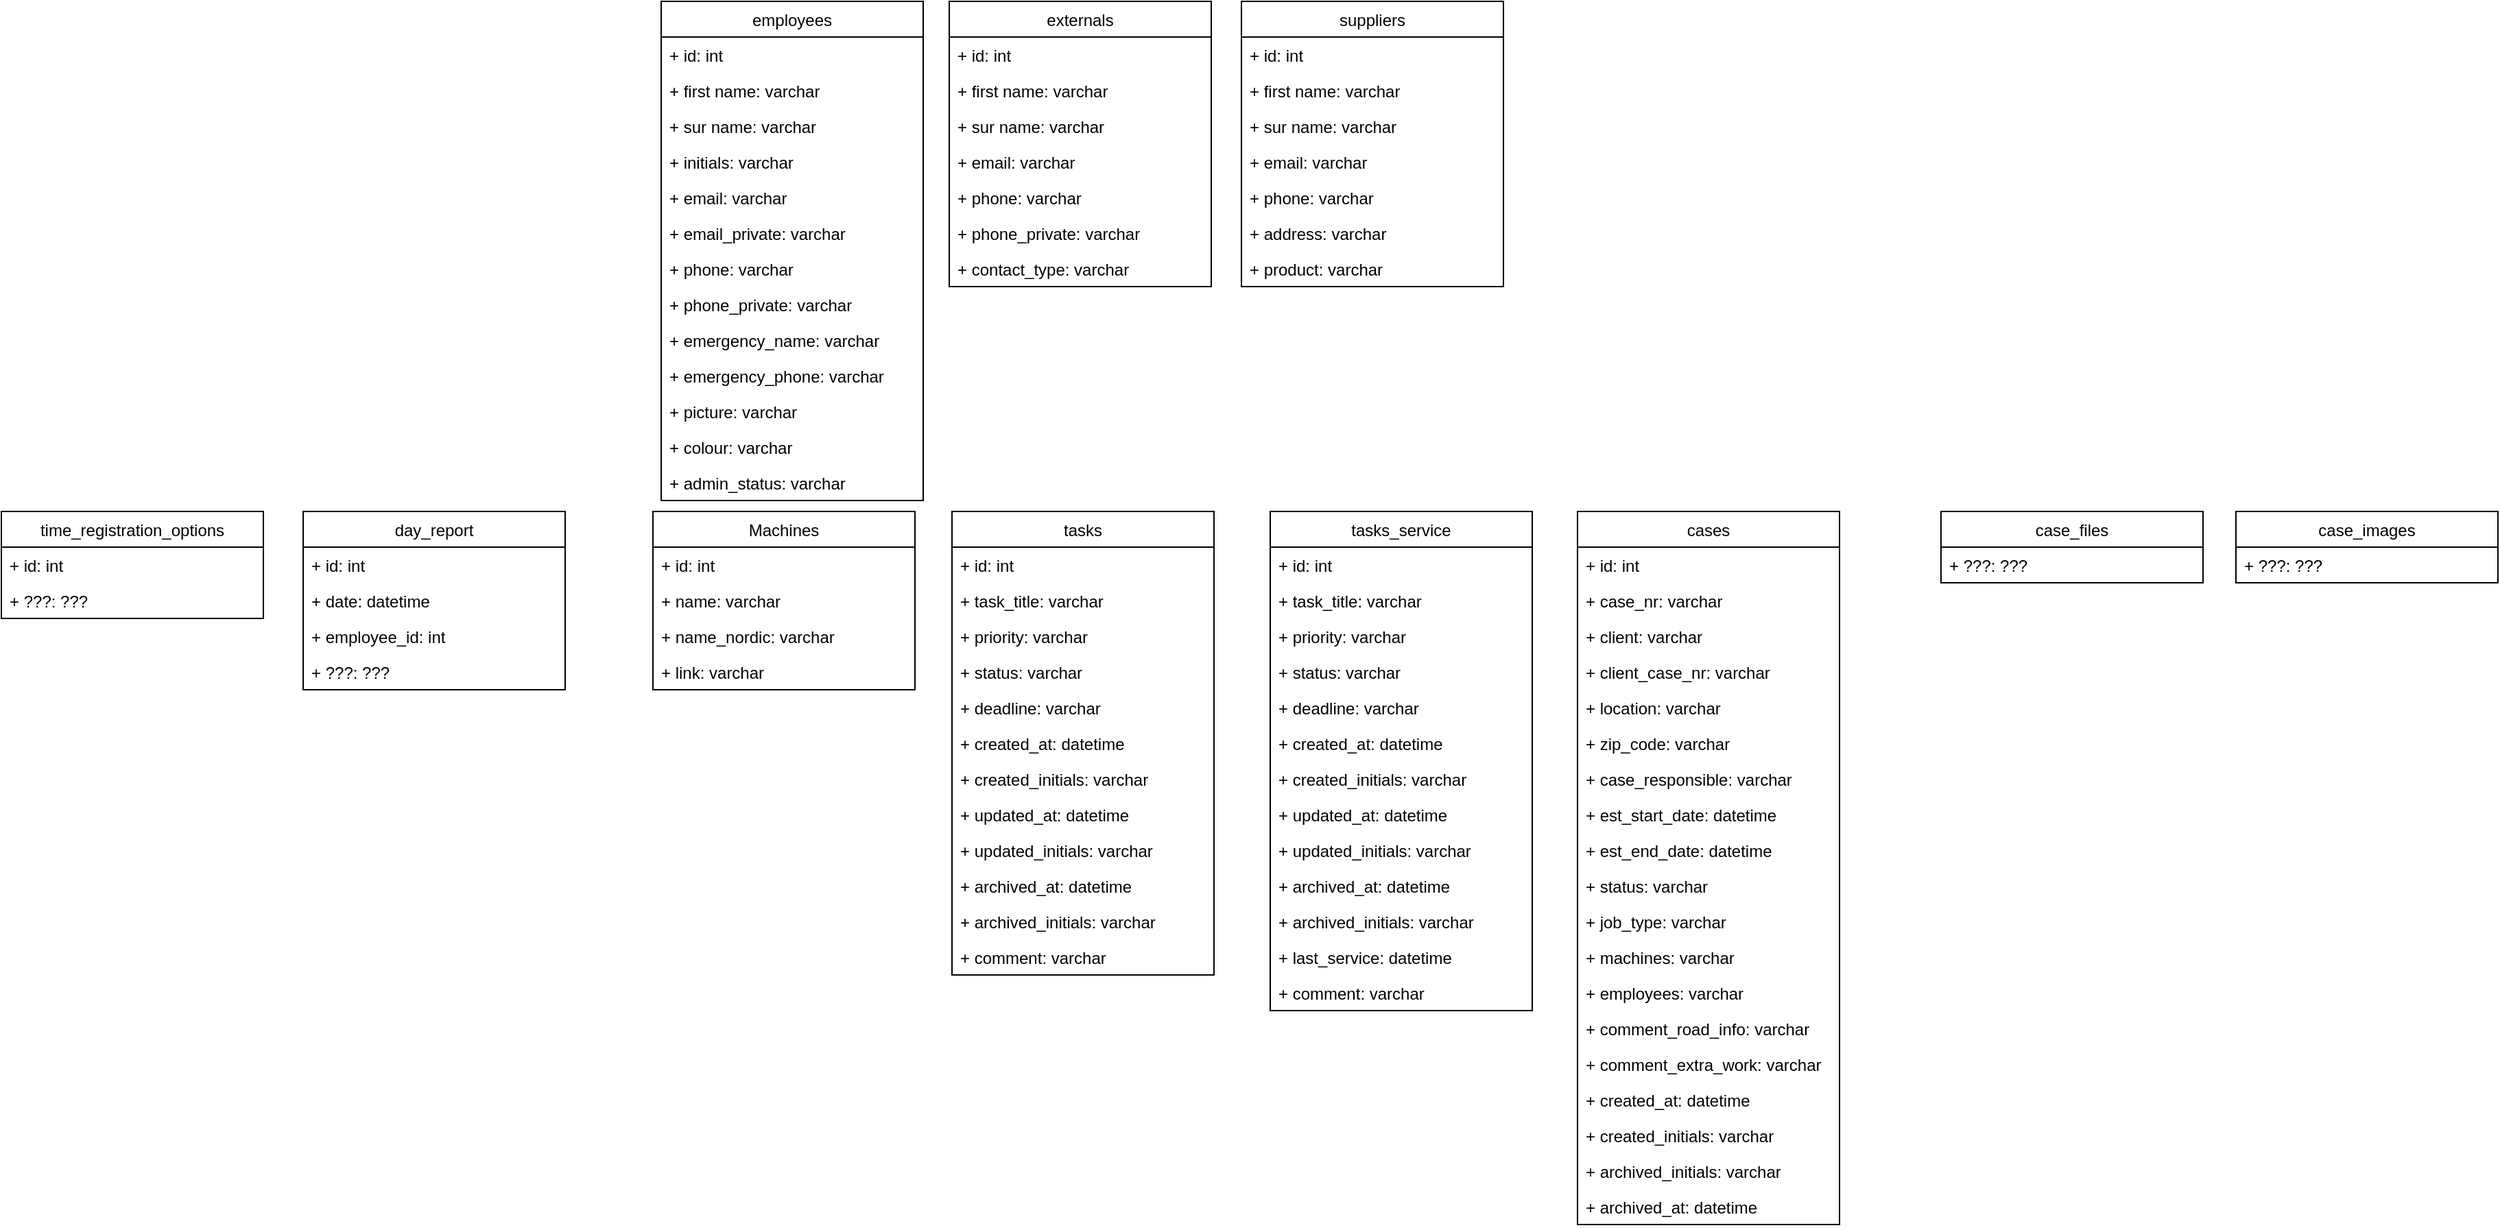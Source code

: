 <mxfile version="16.6.6" type="device"><diagram id="5ebCrU_li-cVDPXb58gY" name="Page-1"><mxGraphModel dx="1169" dy="425" grid="0" gridSize="10" guides="1" tooltips="1" connect="1" arrows="1" fold="1" page="0" pageScale="1" pageWidth="850" pageHeight="1100" math="0" shadow="0"><root><mxCell id="0"/><mxCell id="1" parent="0"/><mxCell id="vufqgE5k9UfCenkOg1Fe-7" value="employees" style="swimlane;fontStyle=0;childLayout=stackLayout;horizontal=1;startSize=26;fillColor=none;horizontalStack=0;resizeParent=1;resizeParentMax=0;resizeLast=0;collapsible=1;marginBottom=0;" parent="1" vertex="1"><mxGeometry x="135" y="353" width="191" height="364" as="geometry"/></mxCell><mxCell id="vufqgE5k9UfCenkOg1Fe-122" value="+ id: int" style="text;strokeColor=none;fillColor=none;align=left;verticalAlign=top;spacingLeft=4;spacingRight=4;overflow=hidden;rotatable=0;points=[[0,0.5],[1,0.5]];portConstraint=eastwest;" parent="vufqgE5k9UfCenkOg1Fe-7" vertex="1"><mxGeometry y="26" width="191" height="26" as="geometry"/></mxCell><mxCell id="vufqgE5k9UfCenkOg1Fe-8" value="+ first name: varchar" style="text;strokeColor=none;fillColor=none;align=left;verticalAlign=top;spacingLeft=4;spacingRight=4;overflow=hidden;rotatable=0;points=[[0,0.5],[1,0.5]];portConstraint=eastwest;" parent="vufqgE5k9UfCenkOg1Fe-7" vertex="1"><mxGeometry y="52" width="191" height="26" as="geometry"/></mxCell><mxCell id="vufqgE5k9UfCenkOg1Fe-9" value="+ sur name: varchar" style="text;strokeColor=none;fillColor=none;align=left;verticalAlign=top;spacingLeft=4;spacingRight=4;overflow=hidden;rotatable=0;points=[[0,0.5],[1,0.5]];portConstraint=eastwest;" parent="vufqgE5k9UfCenkOg1Fe-7" vertex="1"><mxGeometry y="78" width="191" height="26" as="geometry"/></mxCell><mxCell id="vufqgE5k9UfCenkOg1Fe-10" value="+ initials: varchar" style="text;strokeColor=none;fillColor=none;align=left;verticalAlign=top;spacingLeft=4;spacingRight=4;overflow=hidden;rotatable=0;points=[[0,0.5],[1,0.5]];portConstraint=eastwest;" parent="vufqgE5k9UfCenkOg1Fe-7" vertex="1"><mxGeometry y="104" width="191" height="26" as="geometry"/></mxCell><mxCell id="vufqgE5k9UfCenkOg1Fe-11" value="+ email: varchar" style="text;strokeColor=none;fillColor=none;align=left;verticalAlign=top;spacingLeft=4;spacingRight=4;overflow=hidden;rotatable=0;points=[[0,0.5],[1,0.5]];portConstraint=eastwest;" parent="vufqgE5k9UfCenkOg1Fe-7" vertex="1"><mxGeometry y="130" width="191" height="26" as="geometry"/></mxCell><mxCell id="vufqgE5k9UfCenkOg1Fe-14" value="+ email_private: varchar" style="text;strokeColor=none;fillColor=none;align=left;verticalAlign=top;spacingLeft=4;spacingRight=4;overflow=hidden;rotatable=0;points=[[0,0.5],[1,0.5]];portConstraint=eastwest;" parent="vufqgE5k9UfCenkOg1Fe-7" vertex="1"><mxGeometry y="156" width="191" height="26" as="geometry"/></mxCell><mxCell id="vufqgE5k9UfCenkOg1Fe-16" value="+ phone: varchar" style="text;strokeColor=none;fillColor=none;align=left;verticalAlign=top;spacingLeft=4;spacingRight=4;overflow=hidden;rotatable=0;points=[[0,0.5],[1,0.5]];portConstraint=eastwest;" parent="vufqgE5k9UfCenkOg1Fe-7" vertex="1"><mxGeometry y="182" width="191" height="26" as="geometry"/></mxCell><mxCell id="vufqgE5k9UfCenkOg1Fe-12" value="+ phone_private: varchar" style="text;strokeColor=none;fillColor=none;align=left;verticalAlign=top;spacingLeft=4;spacingRight=4;overflow=hidden;rotatable=0;points=[[0,0.5],[1,0.5]];portConstraint=eastwest;" parent="vufqgE5k9UfCenkOg1Fe-7" vertex="1"><mxGeometry y="208" width="191" height="26" as="geometry"/></mxCell><mxCell id="vufqgE5k9UfCenkOg1Fe-13" value="+ emergency_name: varchar" style="text;strokeColor=none;fillColor=none;align=left;verticalAlign=top;spacingLeft=4;spacingRight=4;overflow=hidden;rotatable=0;points=[[0,0.5],[1,0.5]];portConstraint=eastwest;" parent="vufqgE5k9UfCenkOg1Fe-7" vertex="1"><mxGeometry y="234" width="191" height="26" as="geometry"/></mxCell><mxCell id="vufqgE5k9UfCenkOg1Fe-17" value="+ emergency_phone: varchar" style="text;strokeColor=none;fillColor=none;align=left;verticalAlign=top;spacingLeft=4;spacingRight=4;overflow=hidden;rotatable=0;points=[[0,0.5],[1,0.5]];portConstraint=eastwest;" parent="vufqgE5k9UfCenkOg1Fe-7" vertex="1"><mxGeometry y="260" width="191" height="26" as="geometry"/></mxCell><mxCell id="vufqgE5k9UfCenkOg1Fe-18" value="+ picture: varchar" style="text;strokeColor=none;fillColor=none;align=left;verticalAlign=top;spacingLeft=4;spacingRight=4;overflow=hidden;rotatable=0;points=[[0,0.5],[1,0.5]];portConstraint=eastwest;" parent="vufqgE5k9UfCenkOg1Fe-7" vertex="1"><mxGeometry y="286" width="191" height="26" as="geometry"/></mxCell><mxCell id="M8L7dJY6xailNeIMemnj-1" value="+ colour: varchar" style="text;strokeColor=none;fillColor=none;align=left;verticalAlign=top;spacingLeft=4;spacingRight=4;overflow=hidden;rotatable=0;points=[[0,0.5],[1,0.5]];portConstraint=eastwest;" vertex="1" parent="vufqgE5k9UfCenkOg1Fe-7"><mxGeometry y="312" width="191" height="26" as="geometry"/></mxCell><mxCell id="vufqgE5k9UfCenkOg1Fe-19" value="+ admin_status: varchar" style="text;strokeColor=none;fillColor=none;align=left;verticalAlign=top;spacingLeft=4;spacingRight=4;overflow=hidden;rotatable=0;points=[[0,0.5],[1,0.5]];portConstraint=eastwest;" parent="vufqgE5k9UfCenkOg1Fe-7" vertex="1"><mxGeometry y="338" width="191" height="26" as="geometry"/></mxCell><mxCell id="vufqgE5k9UfCenkOg1Fe-20" value="externals" style="swimlane;fontStyle=0;childLayout=stackLayout;horizontal=1;startSize=26;fillColor=none;horizontalStack=0;resizeParent=1;resizeParentMax=0;resizeLast=0;collapsible=1;marginBottom=0;" parent="1" vertex="1"><mxGeometry x="345" y="353" width="191" height="208" as="geometry"/></mxCell><mxCell id="vufqgE5k9UfCenkOg1Fe-123" value="+ id: int" style="text;strokeColor=none;fillColor=none;align=left;verticalAlign=top;spacingLeft=4;spacingRight=4;overflow=hidden;rotatable=0;points=[[0,0.5],[1,0.5]];portConstraint=eastwest;" parent="vufqgE5k9UfCenkOg1Fe-20" vertex="1"><mxGeometry y="26" width="191" height="26" as="geometry"/></mxCell><mxCell id="vufqgE5k9UfCenkOg1Fe-21" value="+ first name: varchar" style="text;strokeColor=none;fillColor=none;align=left;verticalAlign=top;spacingLeft=4;spacingRight=4;overflow=hidden;rotatable=0;points=[[0,0.5],[1,0.5]];portConstraint=eastwest;" parent="vufqgE5k9UfCenkOg1Fe-20" vertex="1"><mxGeometry y="52" width="191" height="26" as="geometry"/></mxCell><mxCell id="vufqgE5k9UfCenkOg1Fe-22" value="+ sur name: varchar" style="text;strokeColor=none;fillColor=none;align=left;verticalAlign=top;spacingLeft=4;spacingRight=4;overflow=hidden;rotatable=0;points=[[0,0.5],[1,0.5]];portConstraint=eastwest;" parent="vufqgE5k9UfCenkOg1Fe-20" vertex="1"><mxGeometry y="78" width="191" height="26" as="geometry"/></mxCell><mxCell id="vufqgE5k9UfCenkOg1Fe-24" value="+ email: varchar" style="text;strokeColor=none;fillColor=none;align=left;verticalAlign=top;spacingLeft=4;spacingRight=4;overflow=hidden;rotatable=0;points=[[0,0.5],[1,0.5]];portConstraint=eastwest;" parent="vufqgE5k9UfCenkOg1Fe-20" vertex="1"><mxGeometry y="104" width="191" height="26" as="geometry"/></mxCell><mxCell id="vufqgE5k9UfCenkOg1Fe-26" value="+ phone: varchar" style="text;strokeColor=none;fillColor=none;align=left;verticalAlign=top;spacingLeft=4;spacingRight=4;overflow=hidden;rotatable=0;points=[[0,0.5],[1,0.5]];portConstraint=eastwest;" parent="vufqgE5k9UfCenkOg1Fe-20" vertex="1"><mxGeometry y="130" width="191" height="26" as="geometry"/></mxCell><mxCell id="vufqgE5k9UfCenkOg1Fe-27" value="+ phone_private: varchar" style="text;strokeColor=none;fillColor=none;align=left;verticalAlign=top;spacingLeft=4;spacingRight=4;overflow=hidden;rotatable=0;points=[[0,0.5],[1,0.5]];portConstraint=eastwest;" parent="vufqgE5k9UfCenkOg1Fe-20" vertex="1"><mxGeometry y="156" width="191" height="26" as="geometry"/></mxCell><mxCell id="vufqgE5k9UfCenkOg1Fe-32" value="+ contact_type: varchar" style="text;strokeColor=none;fillColor=none;align=left;verticalAlign=top;spacingLeft=4;spacingRight=4;overflow=hidden;rotatable=0;points=[[0,0.5],[1,0.5]];portConstraint=eastwest;" parent="vufqgE5k9UfCenkOg1Fe-20" vertex="1"><mxGeometry y="182" width="191" height="26" as="geometry"/></mxCell><mxCell id="vufqgE5k9UfCenkOg1Fe-33" value="suppliers" style="swimlane;fontStyle=0;childLayout=stackLayout;horizontal=1;startSize=26;fillColor=none;horizontalStack=0;resizeParent=1;resizeParentMax=0;resizeLast=0;collapsible=1;marginBottom=0;" parent="1" vertex="1"><mxGeometry x="558" y="353" width="191" height="208" as="geometry"/></mxCell><mxCell id="vufqgE5k9UfCenkOg1Fe-124" value="+ id: int" style="text;strokeColor=none;fillColor=none;align=left;verticalAlign=top;spacingLeft=4;spacingRight=4;overflow=hidden;rotatable=0;points=[[0,0.5],[1,0.5]];portConstraint=eastwest;" parent="vufqgE5k9UfCenkOg1Fe-33" vertex="1"><mxGeometry y="26" width="191" height="26" as="geometry"/></mxCell><mxCell id="vufqgE5k9UfCenkOg1Fe-34" value="+ first name: varchar" style="text;strokeColor=none;fillColor=none;align=left;verticalAlign=top;spacingLeft=4;spacingRight=4;overflow=hidden;rotatable=0;points=[[0,0.5],[1,0.5]];portConstraint=eastwest;" parent="vufqgE5k9UfCenkOg1Fe-33" vertex="1"><mxGeometry y="52" width="191" height="26" as="geometry"/></mxCell><mxCell id="vufqgE5k9UfCenkOg1Fe-35" value="+ sur name: varchar" style="text;strokeColor=none;fillColor=none;align=left;verticalAlign=top;spacingLeft=4;spacingRight=4;overflow=hidden;rotatable=0;points=[[0,0.5],[1,0.5]];portConstraint=eastwest;" parent="vufqgE5k9UfCenkOg1Fe-33" vertex="1"><mxGeometry y="78" width="191" height="26" as="geometry"/></mxCell><mxCell id="vufqgE5k9UfCenkOg1Fe-36" value="+ email: varchar" style="text;strokeColor=none;fillColor=none;align=left;verticalAlign=top;spacingLeft=4;spacingRight=4;overflow=hidden;rotatable=0;points=[[0,0.5],[1,0.5]];portConstraint=eastwest;" parent="vufqgE5k9UfCenkOg1Fe-33" vertex="1"><mxGeometry y="104" width="191" height="26" as="geometry"/></mxCell><mxCell id="vufqgE5k9UfCenkOg1Fe-37" value="+ phone: varchar" style="text;strokeColor=none;fillColor=none;align=left;verticalAlign=top;spacingLeft=4;spacingRight=4;overflow=hidden;rotatable=0;points=[[0,0.5],[1,0.5]];portConstraint=eastwest;" parent="vufqgE5k9UfCenkOg1Fe-33" vertex="1"><mxGeometry y="130" width="191" height="26" as="geometry"/></mxCell><mxCell id="vufqgE5k9UfCenkOg1Fe-38" value="+ address: varchar" style="text;strokeColor=none;fillColor=none;align=left;verticalAlign=top;spacingLeft=4;spacingRight=4;overflow=hidden;rotatable=0;points=[[0,0.5],[1,0.5]];portConstraint=eastwest;" parent="vufqgE5k9UfCenkOg1Fe-33" vertex="1"><mxGeometry y="156" width="191" height="26" as="geometry"/></mxCell><mxCell id="vufqgE5k9UfCenkOg1Fe-39" value="+ product: varchar" style="text;strokeColor=none;fillColor=none;align=left;verticalAlign=top;spacingLeft=4;spacingRight=4;overflow=hidden;rotatable=0;points=[[0,0.5],[1,0.5]];portConstraint=eastwest;" parent="vufqgE5k9UfCenkOg1Fe-33" vertex="1"><mxGeometry y="182" width="191" height="26" as="geometry"/></mxCell><mxCell id="vufqgE5k9UfCenkOg1Fe-40" value="Machines" style="swimlane;fontStyle=0;childLayout=stackLayout;horizontal=1;startSize=26;fillColor=none;horizontalStack=0;resizeParent=1;resizeParentMax=0;resizeLast=0;collapsible=1;marginBottom=0;" parent="1" vertex="1"><mxGeometry x="129" y="725" width="191" height="130" as="geometry"/></mxCell><mxCell id="vufqgE5k9UfCenkOg1Fe-121" value="+ id: int" style="text;strokeColor=none;fillColor=none;align=left;verticalAlign=top;spacingLeft=4;spacingRight=4;overflow=hidden;rotatable=0;points=[[0,0.5],[1,0.5]];portConstraint=eastwest;" parent="vufqgE5k9UfCenkOg1Fe-40" vertex="1"><mxGeometry y="26" width="191" height="26" as="geometry"/></mxCell><mxCell id="vufqgE5k9UfCenkOg1Fe-41" value="+ name: varchar" style="text;strokeColor=none;fillColor=none;align=left;verticalAlign=top;spacingLeft=4;spacingRight=4;overflow=hidden;rotatable=0;points=[[0,0.5],[1,0.5]];portConstraint=eastwest;" parent="vufqgE5k9UfCenkOg1Fe-40" vertex="1"><mxGeometry y="52" width="191" height="26" as="geometry"/></mxCell><mxCell id="vufqgE5k9UfCenkOg1Fe-42" value="+ name_nordic: varchar" style="text;strokeColor=none;fillColor=none;align=left;verticalAlign=top;spacingLeft=4;spacingRight=4;overflow=hidden;rotatable=0;points=[[0,0.5],[1,0.5]];portConstraint=eastwest;" parent="vufqgE5k9UfCenkOg1Fe-40" vertex="1"><mxGeometry y="78" width="191" height="26" as="geometry"/></mxCell><mxCell id="vufqgE5k9UfCenkOg1Fe-43" value="+ link: varchar" style="text;strokeColor=none;fillColor=none;align=left;verticalAlign=top;spacingLeft=4;spacingRight=4;overflow=hidden;rotatable=0;points=[[0,0.5],[1,0.5]];portConstraint=eastwest;" parent="vufqgE5k9UfCenkOg1Fe-40" vertex="1"><mxGeometry y="104" width="191" height="26" as="geometry"/></mxCell><mxCell id="vufqgE5k9UfCenkOg1Fe-47" value="tasks" style="swimlane;fontStyle=0;childLayout=stackLayout;horizontal=1;startSize=26;fillColor=none;horizontalStack=0;resizeParent=1;resizeParentMax=0;resizeLast=0;collapsible=1;marginBottom=0;" parent="1" vertex="1"><mxGeometry x="347" y="725" width="191" height="338" as="geometry"/></mxCell><mxCell id="vufqgE5k9UfCenkOg1Fe-120" value="+ id: int" style="text;strokeColor=none;fillColor=none;align=left;verticalAlign=top;spacingLeft=4;spacingRight=4;overflow=hidden;rotatable=0;points=[[0,0.5],[1,0.5]];portConstraint=eastwest;" parent="vufqgE5k9UfCenkOg1Fe-47" vertex="1"><mxGeometry y="26" width="191" height="26" as="geometry"/></mxCell><mxCell id="vufqgE5k9UfCenkOg1Fe-48" value="+ task_title: varchar" style="text;strokeColor=none;fillColor=none;align=left;verticalAlign=top;spacingLeft=4;spacingRight=4;overflow=hidden;rotatable=0;points=[[0,0.5],[1,0.5]];portConstraint=eastwest;" parent="vufqgE5k9UfCenkOg1Fe-47" vertex="1"><mxGeometry y="52" width="191" height="26" as="geometry"/></mxCell><mxCell id="vufqgE5k9UfCenkOg1Fe-49" value="+ priority: varchar" style="text;strokeColor=none;fillColor=none;align=left;verticalAlign=top;spacingLeft=4;spacingRight=4;overflow=hidden;rotatable=0;points=[[0,0.5],[1,0.5]];portConstraint=eastwest;" parent="vufqgE5k9UfCenkOg1Fe-47" vertex="1"><mxGeometry y="78" width="191" height="26" as="geometry"/></mxCell><mxCell id="vufqgE5k9UfCenkOg1Fe-50" value="+ status: varchar" style="text;strokeColor=none;fillColor=none;align=left;verticalAlign=top;spacingLeft=4;spacingRight=4;overflow=hidden;rotatable=0;points=[[0,0.5],[1,0.5]];portConstraint=eastwest;" parent="vufqgE5k9UfCenkOg1Fe-47" vertex="1"><mxGeometry y="104" width="191" height="26" as="geometry"/></mxCell><mxCell id="vufqgE5k9UfCenkOg1Fe-51" value="+ deadline: varchar" style="text;strokeColor=none;fillColor=none;align=left;verticalAlign=top;spacingLeft=4;spacingRight=4;overflow=hidden;rotatable=0;points=[[0,0.5],[1,0.5]];portConstraint=eastwest;" parent="vufqgE5k9UfCenkOg1Fe-47" vertex="1"><mxGeometry y="130" width="191" height="26" as="geometry"/></mxCell><mxCell id="vufqgE5k9UfCenkOg1Fe-54" value="+ created_at: datetime" style="text;strokeColor=none;fillColor=none;align=left;verticalAlign=top;spacingLeft=4;spacingRight=4;overflow=hidden;rotatable=0;points=[[0,0.5],[1,0.5]];portConstraint=eastwest;" parent="vufqgE5k9UfCenkOg1Fe-47" vertex="1"><mxGeometry y="156" width="191" height="26" as="geometry"/></mxCell><mxCell id="vufqgE5k9UfCenkOg1Fe-55" value="+ created_initials: varchar" style="text;strokeColor=none;fillColor=none;align=left;verticalAlign=top;spacingLeft=4;spacingRight=4;overflow=hidden;rotatable=0;points=[[0,0.5],[1,0.5]];portConstraint=eastwest;" parent="vufqgE5k9UfCenkOg1Fe-47" vertex="1"><mxGeometry y="182" width="191" height="26" as="geometry"/></mxCell><mxCell id="vufqgE5k9UfCenkOg1Fe-53" value="+ updated_at: datetime" style="text;strokeColor=none;fillColor=none;align=left;verticalAlign=top;spacingLeft=4;spacingRight=4;overflow=hidden;rotatable=0;points=[[0,0.5],[1,0.5]];portConstraint=eastwest;" parent="vufqgE5k9UfCenkOg1Fe-47" vertex="1"><mxGeometry y="208" width="191" height="26" as="geometry"/></mxCell><mxCell id="vufqgE5k9UfCenkOg1Fe-52" value="+ updated_initials: varchar" style="text;strokeColor=none;fillColor=none;align=left;verticalAlign=top;spacingLeft=4;spacingRight=4;overflow=hidden;rotatable=0;points=[[0,0.5],[1,0.5]];portConstraint=eastwest;" parent="vufqgE5k9UfCenkOg1Fe-47" vertex="1"><mxGeometry y="234" width="191" height="26" as="geometry"/></mxCell><mxCell id="vufqgE5k9UfCenkOg1Fe-57" value="+ archived_at: datetime" style="text;strokeColor=none;fillColor=none;align=left;verticalAlign=top;spacingLeft=4;spacingRight=4;overflow=hidden;rotatable=0;points=[[0,0.5],[1,0.5]];portConstraint=eastwest;" parent="vufqgE5k9UfCenkOg1Fe-47" vertex="1"><mxGeometry y="260" width="191" height="26" as="geometry"/></mxCell><mxCell id="vufqgE5k9UfCenkOg1Fe-58" value="+ archived_initials: varchar" style="text;strokeColor=none;fillColor=none;align=left;verticalAlign=top;spacingLeft=4;spacingRight=4;overflow=hidden;rotatable=0;points=[[0,0.5],[1,0.5]];portConstraint=eastwest;" parent="vufqgE5k9UfCenkOg1Fe-47" vertex="1"><mxGeometry y="286" width="191" height="26" as="geometry"/></mxCell><mxCell id="vufqgE5k9UfCenkOg1Fe-56" value="+ comment: varchar" style="text;strokeColor=none;fillColor=none;align=left;verticalAlign=top;spacingLeft=4;spacingRight=4;overflow=hidden;rotatable=0;points=[[0,0.5],[1,0.5]];portConstraint=eastwest;" parent="vufqgE5k9UfCenkOg1Fe-47" vertex="1"><mxGeometry y="312" width="191" height="26" as="geometry"/></mxCell><mxCell id="vufqgE5k9UfCenkOg1Fe-59" value="tasks_service" style="swimlane;fontStyle=0;childLayout=stackLayout;horizontal=1;startSize=26;fillColor=none;horizontalStack=0;resizeParent=1;resizeParentMax=0;resizeLast=0;collapsible=1;marginBottom=0;" parent="1" vertex="1"><mxGeometry x="579" y="725" width="191" height="364" as="geometry"/></mxCell><mxCell id="vufqgE5k9UfCenkOg1Fe-119" value="+ id: int" style="text;strokeColor=none;fillColor=none;align=left;verticalAlign=top;spacingLeft=4;spacingRight=4;overflow=hidden;rotatable=0;points=[[0,0.5],[1,0.5]];portConstraint=eastwest;" parent="vufqgE5k9UfCenkOg1Fe-59" vertex="1"><mxGeometry y="26" width="191" height="26" as="geometry"/></mxCell><mxCell id="vufqgE5k9UfCenkOg1Fe-60" value="+ task_title: varchar" style="text;strokeColor=none;fillColor=none;align=left;verticalAlign=top;spacingLeft=4;spacingRight=4;overflow=hidden;rotatable=0;points=[[0,0.5],[1,0.5]];portConstraint=eastwest;" parent="vufqgE5k9UfCenkOg1Fe-59" vertex="1"><mxGeometry y="52" width="191" height="26" as="geometry"/></mxCell><mxCell id="vufqgE5k9UfCenkOg1Fe-61" value="+ priority: varchar" style="text;strokeColor=none;fillColor=none;align=left;verticalAlign=top;spacingLeft=4;spacingRight=4;overflow=hidden;rotatable=0;points=[[0,0.5],[1,0.5]];portConstraint=eastwest;" parent="vufqgE5k9UfCenkOg1Fe-59" vertex="1"><mxGeometry y="78" width="191" height="26" as="geometry"/></mxCell><mxCell id="vufqgE5k9UfCenkOg1Fe-62" value="+ status: varchar" style="text;strokeColor=none;fillColor=none;align=left;verticalAlign=top;spacingLeft=4;spacingRight=4;overflow=hidden;rotatable=0;points=[[0,0.5],[1,0.5]];portConstraint=eastwest;" parent="vufqgE5k9UfCenkOg1Fe-59" vertex="1"><mxGeometry y="104" width="191" height="26" as="geometry"/></mxCell><mxCell id="vufqgE5k9UfCenkOg1Fe-63" value="+ deadline: varchar" style="text;strokeColor=none;fillColor=none;align=left;verticalAlign=top;spacingLeft=4;spacingRight=4;overflow=hidden;rotatable=0;points=[[0,0.5],[1,0.5]];portConstraint=eastwest;" parent="vufqgE5k9UfCenkOg1Fe-59" vertex="1"><mxGeometry y="130" width="191" height="26" as="geometry"/></mxCell><mxCell id="vufqgE5k9UfCenkOg1Fe-64" value="+ created_at: datetime" style="text;strokeColor=none;fillColor=none;align=left;verticalAlign=top;spacingLeft=4;spacingRight=4;overflow=hidden;rotatable=0;points=[[0,0.5],[1,0.5]];portConstraint=eastwest;" parent="vufqgE5k9UfCenkOg1Fe-59" vertex="1"><mxGeometry y="156" width="191" height="26" as="geometry"/></mxCell><mxCell id="vufqgE5k9UfCenkOg1Fe-65" value="+ created_initials: varchar" style="text;strokeColor=none;fillColor=none;align=left;verticalAlign=top;spacingLeft=4;spacingRight=4;overflow=hidden;rotatable=0;points=[[0,0.5],[1,0.5]];portConstraint=eastwest;" parent="vufqgE5k9UfCenkOg1Fe-59" vertex="1"><mxGeometry y="182" width="191" height="26" as="geometry"/></mxCell><mxCell id="vufqgE5k9UfCenkOg1Fe-66" value="+ updated_at: datetime" style="text;strokeColor=none;fillColor=none;align=left;verticalAlign=top;spacingLeft=4;spacingRight=4;overflow=hidden;rotatable=0;points=[[0,0.5],[1,0.5]];portConstraint=eastwest;" parent="vufqgE5k9UfCenkOg1Fe-59" vertex="1"><mxGeometry y="208" width="191" height="26" as="geometry"/></mxCell><mxCell id="vufqgE5k9UfCenkOg1Fe-67" value="+ updated_initials: varchar" style="text;strokeColor=none;fillColor=none;align=left;verticalAlign=top;spacingLeft=4;spacingRight=4;overflow=hidden;rotatable=0;points=[[0,0.5],[1,0.5]];portConstraint=eastwest;" parent="vufqgE5k9UfCenkOg1Fe-59" vertex="1"><mxGeometry y="234" width="191" height="26" as="geometry"/></mxCell><mxCell id="vufqgE5k9UfCenkOg1Fe-68" value="+ archived_at: datetime" style="text;strokeColor=none;fillColor=none;align=left;verticalAlign=top;spacingLeft=4;spacingRight=4;overflow=hidden;rotatable=0;points=[[0,0.5],[1,0.5]];portConstraint=eastwest;" parent="vufqgE5k9UfCenkOg1Fe-59" vertex="1"><mxGeometry y="260" width="191" height="26" as="geometry"/></mxCell><mxCell id="vufqgE5k9UfCenkOg1Fe-69" value="+ archived_initials: varchar" style="text;strokeColor=none;fillColor=none;align=left;verticalAlign=top;spacingLeft=4;spacingRight=4;overflow=hidden;rotatable=0;points=[[0,0.5],[1,0.5]];portConstraint=eastwest;" parent="vufqgE5k9UfCenkOg1Fe-59" vertex="1"><mxGeometry y="286" width="191" height="26" as="geometry"/></mxCell><mxCell id="vufqgE5k9UfCenkOg1Fe-71" value="+ last_service: datetime" style="text;strokeColor=none;fillColor=none;align=left;verticalAlign=top;spacingLeft=4;spacingRight=4;overflow=hidden;rotatable=0;points=[[0,0.5],[1,0.5]];portConstraint=eastwest;" parent="vufqgE5k9UfCenkOg1Fe-59" vertex="1"><mxGeometry y="312" width="191" height="26" as="geometry"/></mxCell><mxCell id="vufqgE5k9UfCenkOg1Fe-70" value="+ comment: varchar" style="text;strokeColor=none;fillColor=none;align=left;verticalAlign=top;spacingLeft=4;spacingRight=4;overflow=hidden;rotatable=0;points=[[0,0.5],[1,0.5]];portConstraint=eastwest;" parent="vufqgE5k9UfCenkOg1Fe-59" vertex="1"><mxGeometry y="338" width="191" height="26" as="geometry"/></mxCell><mxCell id="vufqgE5k9UfCenkOg1Fe-72" value="cases" style="swimlane;fontStyle=0;childLayout=stackLayout;horizontal=1;startSize=26;fillColor=none;horizontalStack=0;resizeParent=1;resizeParentMax=0;resizeLast=0;collapsible=1;marginBottom=0;" parent="1" vertex="1"><mxGeometry x="803" y="725" width="191" height="520" as="geometry"/></mxCell><mxCell id="vufqgE5k9UfCenkOg1Fe-118" value="+ id: int" style="text;strokeColor=none;fillColor=none;align=left;verticalAlign=top;spacingLeft=4;spacingRight=4;overflow=hidden;rotatable=0;points=[[0,0.5],[1,0.5]];portConstraint=eastwest;" parent="vufqgE5k9UfCenkOg1Fe-72" vertex="1"><mxGeometry y="26" width="191" height="26" as="geometry"/></mxCell><mxCell id="vufqgE5k9UfCenkOg1Fe-73" value="+ case_nr: varchar" style="text;strokeColor=none;fillColor=none;align=left;verticalAlign=top;spacingLeft=4;spacingRight=4;overflow=hidden;rotatable=0;points=[[0,0.5],[1,0.5]];portConstraint=eastwest;" parent="vufqgE5k9UfCenkOg1Fe-72" vertex="1"><mxGeometry y="52" width="191" height="26" as="geometry"/></mxCell><mxCell id="vufqgE5k9UfCenkOg1Fe-74" value="+ client: varchar" style="text;strokeColor=none;fillColor=none;align=left;verticalAlign=top;spacingLeft=4;spacingRight=4;overflow=hidden;rotatable=0;points=[[0,0.5],[1,0.5]];portConstraint=eastwest;" parent="vufqgE5k9UfCenkOg1Fe-72" vertex="1"><mxGeometry y="78" width="191" height="26" as="geometry"/></mxCell><mxCell id="vufqgE5k9UfCenkOg1Fe-75" value="+ client_case_nr: varchar" style="text;strokeColor=none;fillColor=none;align=left;verticalAlign=top;spacingLeft=4;spacingRight=4;overflow=hidden;rotatable=0;points=[[0,0.5],[1,0.5]];portConstraint=eastwest;" parent="vufqgE5k9UfCenkOg1Fe-72" vertex="1"><mxGeometry y="104" width="191" height="26" as="geometry"/></mxCell><mxCell id="vufqgE5k9UfCenkOg1Fe-76" value="+ location: varchar" style="text;strokeColor=none;fillColor=none;align=left;verticalAlign=top;spacingLeft=4;spacingRight=4;overflow=hidden;rotatable=0;points=[[0,0.5],[1,0.5]];portConstraint=eastwest;" parent="vufqgE5k9UfCenkOg1Fe-72" vertex="1"><mxGeometry y="130" width="191" height="26" as="geometry"/></mxCell><mxCell id="vufqgE5k9UfCenkOg1Fe-77" value="+ zip_code: varchar" style="text;strokeColor=none;fillColor=none;align=left;verticalAlign=top;spacingLeft=4;spacingRight=4;overflow=hidden;rotatable=0;points=[[0,0.5],[1,0.5]];portConstraint=eastwest;" parent="vufqgE5k9UfCenkOg1Fe-72" vertex="1"><mxGeometry y="156" width="191" height="26" as="geometry"/></mxCell><mxCell id="vufqgE5k9UfCenkOg1Fe-80" value="+ case_responsible: varchar" style="text;strokeColor=none;fillColor=none;align=left;verticalAlign=top;spacingLeft=4;spacingRight=4;overflow=hidden;rotatable=0;points=[[0,0.5],[1,0.5]];portConstraint=eastwest;" parent="vufqgE5k9UfCenkOg1Fe-72" vertex="1"><mxGeometry y="182" width="191" height="26" as="geometry"/></mxCell><mxCell id="vufqgE5k9UfCenkOg1Fe-78" value="+ est_start_date: datetime" style="text;strokeColor=none;fillColor=none;align=left;verticalAlign=top;spacingLeft=4;spacingRight=4;overflow=hidden;rotatable=0;points=[[0,0.5],[1,0.5]];portConstraint=eastwest;" parent="vufqgE5k9UfCenkOg1Fe-72" vertex="1"><mxGeometry y="208" width="191" height="26" as="geometry"/></mxCell><mxCell id="vufqgE5k9UfCenkOg1Fe-79" value="+ est_end_date: datetime" style="text;strokeColor=none;fillColor=none;align=left;verticalAlign=top;spacingLeft=4;spacingRight=4;overflow=hidden;rotatable=0;points=[[0,0.5],[1,0.5]];portConstraint=eastwest;" parent="vufqgE5k9UfCenkOg1Fe-72" vertex="1"><mxGeometry y="234" width="191" height="26" as="geometry"/></mxCell><mxCell id="vufqgE5k9UfCenkOg1Fe-86" value="+ status: varchar" style="text;strokeColor=none;fillColor=none;align=left;verticalAlign=top;spacingLeft=4;spacingRight=4;overflow=hidden;rotatable=0;points=[[0,0.5],[1,0.5]];portConstraint=eastwest;" parent="vufqgE5k9UfCenkOg1Fe-72" vertex="1"><mxGeometry y="260" width="191" height="26" as="geometry"/></mxCell><mxCell id="vufqgE5k9UfCenkOg1Fe-81" value="+ job_type: varchar" style="text;strokeColor=none;fillColor=none;align=left;verticalAlign=top;spacingLeft=4;spacingRight=4;overflow=hidden;rotatable=0;points=[[0,0.5],[1,0.5]];portConstraint=eastwest;" parent="vufqgE5k9UfCenkOg1Fe-72" vertex="1"><mxGeometry y="286" width="191" height="26" as="geometry"/></mxCell><mxCell id="vufqgE5k9UfCenkOg1Fe-82" value="+ machines: varchar" style="text;strokeColor=none;fillColor=none;align=left;verticalAlign=top;spacingLeft=4;spacingRight=4;overflow=hidden;rotatable=0;points=[[0,0.5],[1,0.5]];portConstraint=eastwest;" parent="vufqgE5k9UfCenkOg1Fe-72" vertex="1"><mxGeometry y="312" width="191" height="26" as="geometry"/></mxCell><mxCell id="vufqgE5k9UfCenkOg1Fe-83" value="+ employees: varchar" style="text;strokeColor=none;fillColor=none;align=left;verticalAlign=top;spacingLeft=4;spacingRight=4;overflow=hidden;rotatable=0;points=[[0,0.5],[1,0.5]];portConstraint=eastwest;" parent="vufqgE5k9UfCenkOg1Fe-72" vertex="1"><mxGeometry y="338" width="191" height="26" as="geometry"/></mxCell><mxCell id="vufqgE5k9UfCenkOg1Fe-84" value="+ comment_road_info: varchar" style="text;strokeColor=none;fillColor=none;align=left;verticalAlign=top;spacingLeft=4;spacingRight=4;overflow=hidden;rotatable=0;points=[[0,0.5],[1,0.5]];portConstraint=eastwest;" parent="vufqgE5k9UfCenkOg1Fe-72" vertex="1"><mxGeometry y="364" width="191" height="26" as="geometry"/></mxCell><mxCell id="vufqgE5k9UfCenkOg1Fe-85" value="+ comment_extra_work: varchar" style="text;strokeColor=none;fillColor=none;align=left;verticalAlign=top;spacingLeft=4;spacingRight=4;overflow=hidden;rotatable=0;points=[[0,0.5],[1,0.5]];portConstraint=eastwest;" parent="vufqgE5k9UfCenkOg1Fe-72" vertex="1"><mxGeometry y="390" width="191" height="26" as="geometry"/></mxCell><mxCell id="vufqgE5k9UfCenkOg1Fe-114" value="+ created_at: datetime" style="text;strokeColor=none;fillColor=none;align=left;verticalAlign=top;spacingLeft=4;spacingRight=4;overflow=hidden;rotatable=0;points=[[0,0.5],[1,0.5]];portConstraint=eastwest;" parent="vufqgE5k9UfCenkOg1Fe-72" vertex="1"><mxGeometry y="416" width="191" height="26" as="geometry"/></mxCell><mxCell id="vufqgE5k9UfCenkOg1Fe-115" value="+ created_initials: varchar" style="text;strokeColor=none;fillColor=none;align=left;verticalAlign=top;spacingLeft=4;spacingRight=4;overflow=hidden;rotatable=0;points=[[0,0.5],[1,0.5]];portConstraint=eastwest;" parent="vufqgE5k9UfCenkOg1Fe-72" vertex="1"><mxGeometry y="442" width="191" height="26" as="geometry"/></mxCell><mxCell id="vufqgE5k9UfCenkOg1Fe-117" value="+ archived_initials: varchar" style="text;strokeColor=none;fillColor=none;align=left;verticalAlign=top;spacingLeft=4;spacingRight=4;overflow=hidden;rotatable=0;points=[[0,0.5],[1,0.5]];portConstraint=eastwest;" parent="vufqgE5k9UfCenkOg1Fe-72" vertex="1"><mxGeometry y="468" width="191" height="26" as="geometry"/></mxCell><mxCell id="vufqgE5k9UfCenkOg1Fe-116" value="+ archived_at: datetime" style="text;strokeColor=none;fillColor=none;align=left;verticalAlign=top;spacingLeft=4;spacingRight=4;overflow=hidden;rotatable=0;points=[[0,0.5],[1,0.5]];portConstraint=eastwest;" parent="vufqgE5k9UfCenkOg1Fe-72" vertex="1"><mxGeometry y="494" width="191" height="26" as="geometry"/></mxCell><mxCell id="vufqgE5k9UfCenkOg1Fe-102" value="case_files" style="swimlane;fontStyle=0;childLayout=stackLayout;horizontal=1;startSize=26;fillColor=none;horizontalStack=0;resizeParent=1;resizeParentMax=0;resizeLast=0;collapsible=1;marginBottom=0;" parent="1" vertex="1"><mxGeometry x="1068" y="725" width="191" height="52" as="geometry"/></mxCell><mxCell id="vufqgE5k9UfCenkOg1Fe-103" value="+ ???: ???" style="text;strokeColor=none;fillColor=none;align=left;verticalAlign=top;spacingLeft=4;spacingRight=4;overflow=hidden;rotatable=0;points=[[0,0.5],[1,0.5]];portConstraint=eastwest;" parent="vufqgE5k9UfCenkOg1Fe-102" vertex="1"><mxGeometry y="26" width="191" height="26" as="geometry"/></mxCell><mxCell id="vufqgE5k9UfCenkOg1Fe-110" value="case_images" style="swimlane;fontStyle=0;childLayout=stackLayout;horizontal=1;startSize=26;fillColor=none;horizontalStack=0;resizeParent=1;resizeParentMax=0;resizeLast=0;collapsible=1;marginBottom=0;" parent="1" vertex="1"><mxGeometry x="1283" y="725" width="191" height="52" as="geometry"/></mxCell><mxCell id="vufqgE5k9UfCenkOg1Fe-111" value="+ ???: ???" style="text;strokeColor=none;fillColor=none;align=left;verticalAlign=top;spacingLeft=4;spacingRight=4;overflow=hidden;rotatable=0;points=[[0,0.5],[1,0.5]];portConstraint=eastwest;" parent="vufqgE5k9UfCenkOg1Fe-110" vertex="1"><mxGeometry y="26" width="191" height="26" as="geometry"/></mxCell><mxCell id="vufqgE5k9UfCenkOg1Fe-125" value="day_report" style="swimlane;fontStyle=0;childLayout=stackLayout;horizontal=1;startSize=26;fillColor=none;horizontalStack=0;resizeParent=1;resizeParentMax=0;resizeLast=0;collapsible=1;marginBottom=0;" parent="1" vertex="1"><mxGeometry x="-126" y="725" width="191" height="130" as="geometry"/></mxCell><mxCell id="vufqgE5k9UfCenkOg1Fe-126" value="+ id: int" style="text;strokeColor=none;fillColor=none;align=left;verticalAlign=top;spacingLeft=4;spacingRight=4;overflow=hidden;rotatable=0;points=[[0,0.5],[1,0.5]];portConstraint=eastwest;" parent="vufqgE5k9UfCenkOg1Fe-125" vertex="1"><mxGeometry y="26" width="191" height="26" as="geometry"/></mxCell><mxCell id="vufqgE5k9UfCenkOg1Fe-127" value="+ date: datetime" style="text;strokeColor=none;fillColor=none;align=left;verticalAlign=top;spacingLeft=4;spacingRight=4;overflow=hidden;rotatable=0;points=[[0,0.5],[1,0.5]];portConstraint=eastwest;" parent="vufqgE5k9UfCenkOg1Fe-125" vertex="1"><mxGeometry y="52" width="191" height="26" as="geometry"/></mxCell><mxCell id="vufqgE5k9UfCenkOg1Fe-128" value="+ employee_id: int" style="text;strokeColor=none;fillColor=none;align=left;verticalAlign=top;spacingLeft=4;spacingRight=4;overflow=hidden;rotatable=0;points=[[0,0.5],[1,0.5]];portConstraint=eastwest;" parent="vufqgE5k9UfCenkOg1Fe-125" vertex="1"><mxGeometry y="78" width="191" height="26" as="geometry"/></mxCell><mxCell id="vufqgE5k9UfCenkOg1Fe-129" value="+ ???: ???" style="text;strokeColor=none;fillColor=none;align=left;verticalAlign=top;spacingLeft=4;spacingRight=4;overflow=hidden;rotatable=0;points=[[0,0.5],[1,0.5]];portConstraint=eastwest;" parent="vufqgE5k9UfCenkOg1Fe-125" vertex="1"><mxGeometry y="104" width="191" height="26" as="geometry"/></mxCell><mxCell id="vufqgE5k9UfCenkOg1Fe-138" value="time_registration_options" style="swimlane;fontStyle=0;childLayout=stackLayout;horizontal=1;startSize=26;fillColor=none;horizontalStack=0;resizeParent=1;resizeParentMax=0;resizeLast=0;collapsible=1;marginBottom=0;" parent="1" vertex="1"><mxGeometry x="-346" y="725" width="191" height="78" as="geometry"/></mxCell><mxCell id="vufqgE5k9UfCenkOg1Fe-139" value="+ id: int" style="text;strokeColor=none;fillColor=none;align=left;verticalAlign=top;spacingLeft=4;spacingRight=4;overflow=hidden;rotatable=0;points=[[0,0.5],[1,0.5]];portConstraint=eastwest;" parent="vufqgE5k9UfCenkOg1Fe-138" vertex="1"><mxGeometry y="26" width="191" height="26" as="geometry"/></mxCell><mxCell id="vufqgE5k9UfCenkOg1Fe-142" value="+ ???: ???" style="text;strokeColor=none;fillColor=none;align=left;verticalAlign=top;spacingLeft=4;spacingRight=4;overflow=hidden;rotatable=0;points=[[0,0.5],[1,0.5]];portConstraint=eastwest;" parent="vufqgE5k9UfCenkOg1Fe-138" vertex="1"><mxGeometry y="52" width="191" height="26" as="geometry"/></mxCell></root></mxGraphModel></diagram></mxfile>